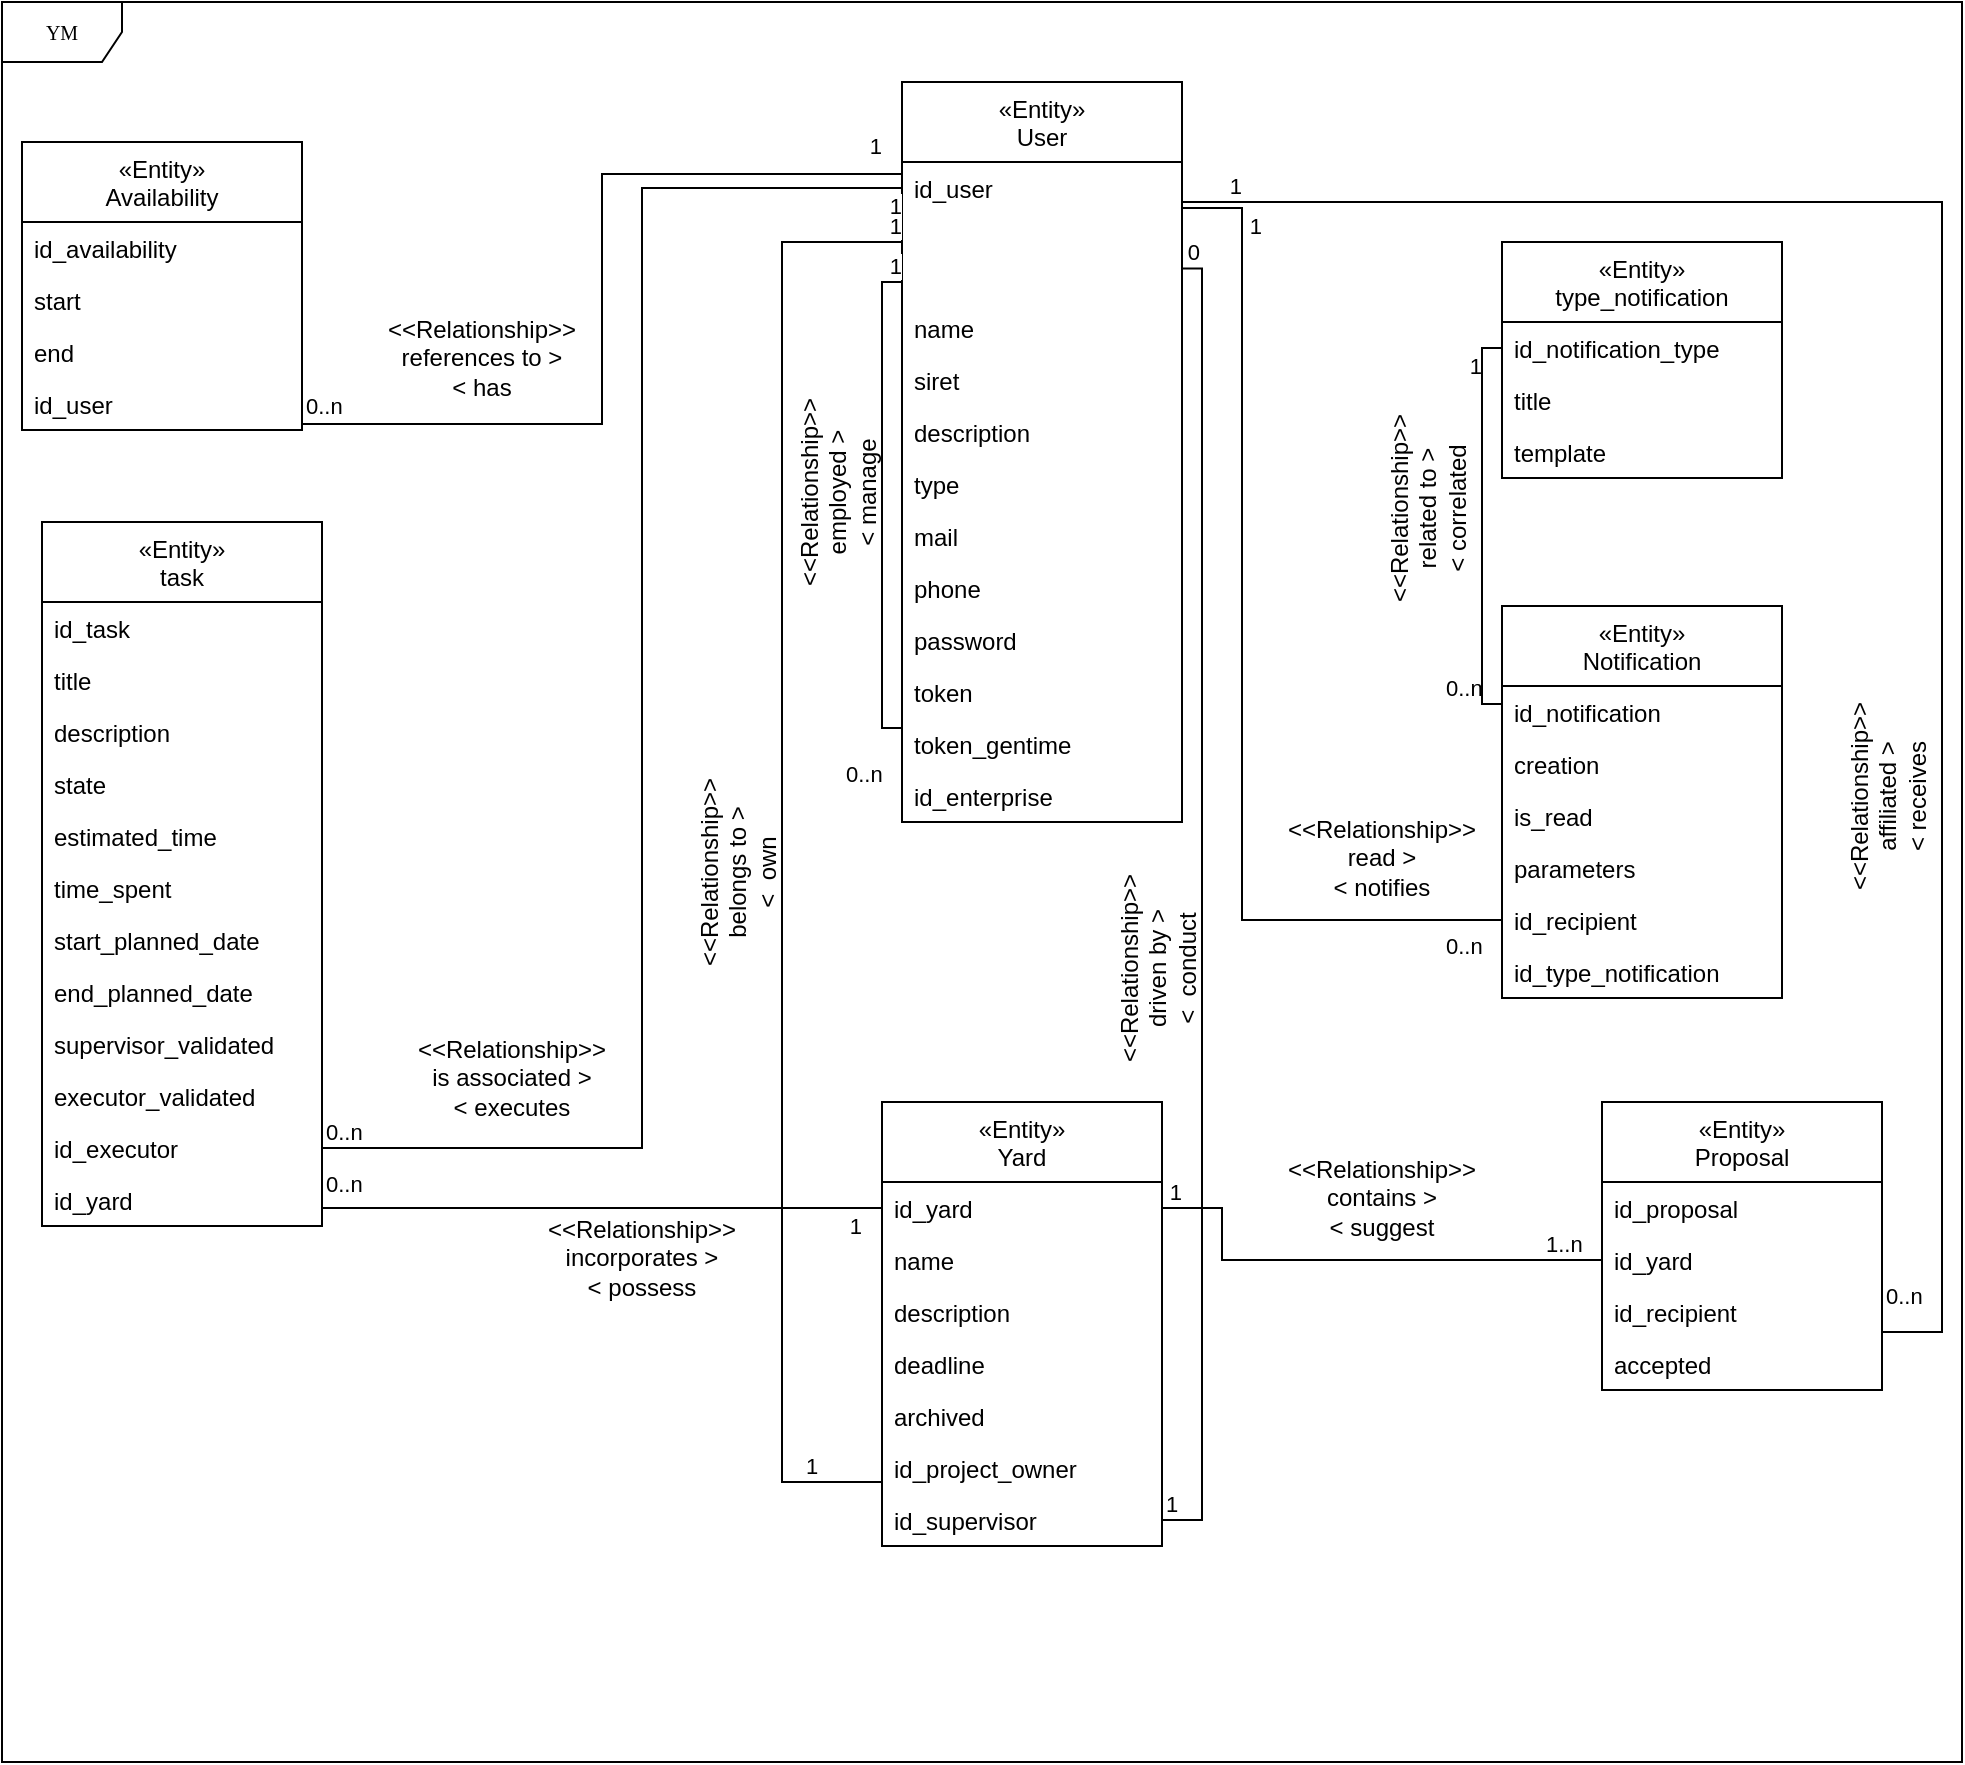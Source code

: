 <mxfile version="15.8.4" type="device"><diagram name="Page-1" id="c4acf3e9-155e-7222-9cf6-157b1a14988f"><mxGraphModel dx="2523" dy="913" grid="1" gridSize="10" guides="1" tooltips="1" connect="1" arrows="1" fold="1" page="1" pageScale="1" pageWidth="850" pageHeight="1100" background="none" math="0" shadow="0"><root><mxCell id="0"/><mxCell id="1" parent="0"/><mxCell id="17acba5748e5396b-1" value="YM" style="shape=umlFrame;whiteSpace=wrap;html=1;rounded=0;shadow=0;comic=0;labelBackgroundColor=none;strokeWidth=1;fontFamily=Verdana;fontSize=10;align=center;" parent="1" vertex="1"><mxGeometry x="-140" y="20" width="980" height="880" as="geometry"/></mxCell><mxCell id="6elX3wkmJNjf3PwQnbIX-5" value="«Entity»&#xA;User" style="swimlane;fontStyle=0;childLayout=stackLayout;horizontal=1;startSize=40;fillColor=none;horizontalStack=0;resizeParent=1;resizeParentMax=0;resizeLast=0;collapsible=1;marginBottom=0;" parent="1" vertex="1"><mxGeometry x="310" y="60" width="140" height="370" as="geometry"><mxRectangle x="350" y="750" width="70" height="26" as="alternateBounds"/></mxGeometry></mxCell><mxCell id="6elX3wkmJNjf3PwQnbIX-113" value="id_user" style="text;strokeColor=none;fillColor=none;align=left;verticalAlign=top;spacingLeft=4;spacingRight=4;overflow=hidden;rotatable=0;points=[[0,0.5],[1,0.5]];portConstraint=eastwest;" parent="6elX3wkmJNjf3PwQnbIX-5" vertex="1"><mxGeometry y="40" width="140" height="70" as="geometry"/></mxCell><mxCell id="6elX3wkmJNjf3PwQnbIX-7" value="name" style="text;strokeColor=none;fillColor=none;align=left;verticalAlign=top;spacingLeft=4;spacingRight=4;overflow=hidden;rotatable=0;points=[[0,0.5],[1,0.5]];portConstraint=eastwest;" parent="6elX3wkmJNjf3PwQnbIX-5" vertex="1"><mxGeometry y="110" width="140" height="26" as="geometry"/></mxCell><mxCell id="6elX3wkmJNjf3PwQnbIX-105" value="siret" style="text;strokeColor=none;fillColor=none;align=left;verticalAlign=top;spacingLeft=4;spacingRight=4;overflow=hidden;rotatable=0;points=[[0,0.5],[1,0.5]];portConstraint=eastwest;" parent="6elX3wkmJNjf3PwQnbIX-5" vertex="1"><mxGeometry y="136" width="140" height="26" as="geometry"/></mxCell><mxCell id="6elX3wkmJNjf3PwQnbIX-8" value="description" style="text;strokeColor=none;fillColor=none;align=left;verticalAlign=top;spacingLeft=4;spacingRight=4;overflow=hidden;rotatable=0;points=[[0,0.5],[1,0.5]];portConstraint=eastwest;" parent="6elX3wkmJNjf3PwQnbIX-5" vertex="1"><mxGeometry y="162" width="140" height="26" as="geometry"/></mxCell><mxCell id="6elX3wkmJNjf3PwQnbIX-10" value="type " style="text;strokeColor=none;fillColor=none;align=left;verticalAlign=top;spacingLeft=4;spacingRight=4;overflow=hidden;rotatable=0;points=[[0,0.5],[1,0.5]];portConstraint=eastwest;" parent="6elX3wkmJNjf3PwQnbIX-5" vertex="1"><mxGeometry y="188" width="140" height="26" as="geometry"/></mxCell><mxCell id="6elX3wkmJNjf3PwQnbIX-11" value="mail" style="text;strokeColor=none;fillColor=none;align=left;verticalAlign=top;spacingLeft=4;spacingRight=4;overflow=hidden;rotatable=0;points=[[0,0.5],[1,0.5]];portConstraint=eastwest;" parent="6elX3wkmJNjf3PwQnbIX-5" vertex="1"><mxGeometry y="214" width="140" height="26" as="geometry"/></mxCell><mxCell id="6elX3wkmJNjf3PwQnbIX-12" value="phone" style="text;strokeColor=none;fillColor=none;align=left;verticalAlign=top;spacingLeft=4;spacingRight=4;overflow=hidden;rotatable=0;points=[[0,0.5],[1,0.5]];portConstraint=eastwest;" parent="6elX3wkmJNjf3PwQnbIX-5" vertex="1"><mxGeometry y="240" width="140" height="26" as="geometry"/></mxCell><mxCell id="6elX3wkmJNjf3PwQnbIX-13" value="password" style="text;strokeColor=none;fillColor=none;align=left;verticalAlign=top;spacingLeft=4;spacingRight=4;overflow=hidden;rotatable=0;points=[[0,0.5],[1,0.5]];portConstraint=eastwest;" parent="6elX3wkmJNjf3PwQnbIX-5" vertex="1"><mxGeometry y="266" width="140" height="26" as="geometry"/></mxCell><mxCell id="6elX3wkmJNjf3PwQnbIX-14" value="token" style="text;strokeColor=none;fillColor=none;align=left;verticalAlign=top;spacingLeft=4;spacingRight=4;overflow=hidden;rotatable=0;points=[[0,0.5],[1,0.5]];portConstraint=eastwest;" parent="6elX3wkmJNjf3PwQnbIX-5" vertex="1"><mxGeometry y="292" width="140" height="26" as="geometry"/></mxCell><mxCell id="6elX3wkmJNjf3PwQnbIX-15" value="token_gentime" style="text;strokeColor=none;fillColor=none;align=left;verticalAlign=top;spacingLeft=4;spacingRight=4;overflow=hidden;rotatable=0;points=[[0,0.5],[1,0.5]];portConstraint=eastwest;" parent="6elX3wkmJNjf3PwQnbIX-5" vertex="1"><mxGeometry y="318" width="140" height="26" as="geometry"/></mxCell><mxCell id="6elX3wkmJNjf3PwQnbIX-16" value="id_enterprise" style="text;strokeColor=none;fillColor=none;align=left;verticalAlign=top;spacingLeft=4;spacingRight=4;overflow=hidden;rotatable=0;points=[[0,0.5],[1,0.5]];portConstraint=eastwest;" parent="6elX3wkmJNjf3PwQnbIX-5" vertex="1"><mxGeometry y="344" width="140" height="26" as="geometry"/></mxCell><mxCell id="6elX3wkmJNjf3PwQnbIX-110" value="" style="endArrow=none;html=1;edgeStyle=orthogonalEdgeStyle;rounded=0;exitX=0;exitY=0.5;exitDx=0;exitDy=0;" parent="6elX3wkmJNjf3PwQnbIX-5" source="6elX3wkmJNjf3PwQnbIX-16" target="6elX3wkmJNjf3PwQnbIX-113" edge="1"><mxGeometry relative="1" as="geometry"><mxPoint x="-80" y="370" as="sourcePoint"/><mxPoint x="2" y="70" as="targetPoint"/><Array as="points"><mxPoint y="323"/><mxPoint x="-10" y="323"/><mxPoint x="-10" y="100"/></Array></mxGeometry></mxCell><mxCell id="6elX3wkmJNjf3PwQnbIX-111" value="0..n" style="edgeLabel;resizable=0;html=1;align=left;verticalAlign=bottom;" parent="6elX3wkmJNjf3PwQnbIX-110" connectable="0" vertex="1"><mxGeometry x="-1" relative="1" as="geometry"><mxPoint x="-30" y="-3" as="offset"/></mxGeometry></mxCell><mxCell id="6elX3wkmJNjf3PwQnbIX-112" value="1" style="edgeLabel;resizable=0;html=1;align=right;verticalAlign=bottom;" parent="6elX3wkmJNjf3PwQnbIX-110" connectable="0" vertex="1"><mxGeometry x="1" relative="1" as="geometry"><mxPoint x="-10" y="-60" as="offset"/></mxGeometry></mxCell><mxCell id="6elX3wkmJNjf3PwQnbIX-26" value="«Entity»&#xA;type_notification" style="swimlane;fontStyle=0;childLayout=stackLayout;horizontal=1;startSize=40;fillColor=none;horizontalStack=0;resizeParent=1;resizeParentMax=0;resizeLast=0;collapsible=1;marginBottom=0;" parent="1" vertex="1"><mxGeometry x="610" y="140" width="140" height="118" as="geometry"><mxRectangle x="350" y="750" width="70" height="26" as="alternateBounds"/></mxGeometry></mxCell><mxCell id="6elX3wkmJNjf3PwQnbIX-27" value="id_notification_type" style="text;strokeColor=none;fillColor=none;align=left;verticalAlign=top;spacingLeft=4;spacingRight=4;overflow=hidden;rotatable=0;points=[[0,0.5],[1,0.5]];portConstraint=eastwest;" parent="6elX3wkmJNjf3PwQnbIX-26" vertex="1"><mxGeometry y="40" width="140" height="26" as="geometry"/></mxCell><mxCell id="6elX3wkmJNjf3PwQnbIX-28" value="title" style="text;strokeColor=none;fillColor=none;align=left;verticalAlign=top;spacingLeft=4;spacingRight=4;overflow=hidden;rotatable=0;points=[[0,0.5],[1,0.5]];portConstraint=eastwest;" parent="6elX3wkmJNjf3PwQnbIX-26" vertex="1"><mxGeometry y="66" width="140" height="26" as="geometry"/></mxCell><mxCell id="6elX3wkmJNjf3PwQnbIX-29" value="template" style="text;strokeColor=none;fillColor=none;align=left;verticalAlign=top;spacingLeft=4;spacingRight=4;overflow=hidden;rotatable=0;points=[[0,0.5],[1,0.5]];portConstraint=eastwest;" parent="6elX3wkmJNjf3PwQnbIX-26" vertex="1"><mxGeometry y="92" width="140" height="26" as="geometry"/></mxCell><mxCell id="6elX3wkmJNjf3PwQnbIX-37" value="«Entity»&#xA;Yard" style="swimlane;fontStyle=0;childLayout=stackLayout;horizontal=1;startSize=40;fillColor=none;horizontalStack=0;resizeParent=1;resizeParentMax=0;resizeLast=0;collapsible=1;marginBottom=0;" parent="1" vertex="1"><mxGeometry x="300" y="570" width="140" height="222" as="geometry"><mxRectangle x="350" y="750" width="70" height="26" as="alternateBounds"/></mxGeometry></mxCell><mxCell id="6elX3wkmJNjf3PwQnbIX-38" value="id_yard" style="text;strokeColor=none;fillColor=none;align=left;verticalAlign=top;spacingLeft=4;spacingRight=4;overflow=hidden;rotatable=0;points=[[0,0.5],[1,0.5]];portConstraint=eastwest;" parent="6elX3wkmJNjf3PwQnbIX-37" vertex="1"><mxGeometry y="40" width="140" height="26" as="geometry"/></mxCell><mxCell id="6elX3wkmJNjf3PwQnbIX-39" value="name" style="text;strokeColor=none;fillColor=none;align=left;verticalAlign=top;spacingLeft=4;spacingRight=4;overflow=hidden;rotatable=0;points=[[0,0.5],[1,0.5]];portConstraint=eastwest;" parent="6elX3wkmJNjf3PwQnbIX-37" vertex="1"><mxGeometry y="66" width="140" height="26" as="geometry"/></mxCell><mxCell id="6elX3wkmJNjf3PwQnbIX-40" value="description" style="text;strokeColor=none;fillColor=none;align=left;verticalAlign=top;spacingLeft=4;spacingRight=4;overflow=hidden;rotatable=0;points=[[0,0.5],[1,0.5]];portConstraint=eastwest;" parent="6elX3wkmJNjf3PwQnbIX-37" vertex="1"><mxGeometry y="92" width="140" height="26" as="geometry"/></mxCell><mxCell id="6elX3wkmJNjf3PwQnbIX-41" value="deadline" style="text;strokeColor=none;fillColor=none;align=left;verticalAlign=top;spacingLeft=4;spacingRight=4;overflow=hidden;rotatable=0;points=[[0,0.5],[1,0.5]];portConstraint=eastwest;" parent="6elX3wkmJNjf3PwQnbIX-37" vertex="1"><mxGeometry y="118" width="140" height="26" as="geometry"/></mxCell><mxCell id="6elX3wkmJNjf3PwQnbIX-42" value="archived" style="text;strokeColor=none;fillColor=none;align=left;verticalAlign=top;spacingLeft=4;spacingRight=4;overflow=hidden;rotatable=0;points=[[0,0.5],[1,0.5]];portConstraint=eastwest;" parent="6elX3wkmJNjf3PwQnbIX-37" vertex="1"><mxGeometry y="144" width="140" height="26" as="geometry"/></mxCell><mxCell id="6elX3wkmJNjf3PwQnbIX-43" value="id_project_owner" style="text;strokeColor=none;fillColor=none;align=left;verticalAlign=top;spacingLeft=4;spacingRight=4;overflow=hidden;rotatable=0;points=[[0,0.5],[1,0.5]];portConstraint=eastwest;" parent="6elX3wkmJNjf3PwQnbIX-37" vertex="1"><mxGeometry y="170" width="140" height="26" as="geometry"/></mxCell><mxCell id="6elX3wkmJNjf3PwQnbIX-44" value="id_supervisor" style="text;strokeColor=none;fillColor=none;align=left;verticalAlign=top;spacingLeft=4;spacingRight=4;overflow=hidden;rotatable=0;points=[[0,0.5],[1,0.5]];portConstraint=eastwest;" parent="6elX3wkmJNjf3PwQnbIX-37" vertex="1"><mxGeometry y="196" width="140" height="26" as="geometry"/></mxCell><mxCell id="6elX3wkmJNjf3PwQnbIX-48" value="«Entity»&#xA;Proposal" style="swimlane;fontStyle=0;childLayout=stackLayout;horizontal=1;startSize=40;fillColor=none;horizontalStack=0;resizeParent=1;resizeParentMax=0;resizeLast=0;collapsible=1;marginBottom=0;" parent="1" vertex="1"><mxGeometry x="660" y="570" width="140" height="144" as="geometry"><mxRectangle x="350" y="750" width="70" height="26" as="alternateBounds"/></mxGeometry></mxCell><mxCell id="6elX3wkmJNjf3PwQnbIX-49" value="id_proposal" style="text;strokeColor=none;fillColor=none;align=left;verticalAlign=top;spacingLeft=4;spacingRight=4;overflow=hidden;rotatable=0;points=[[0,0.5],[1,0.5]];portConstraint=eastwest;" parent="6elX3wkmJNjf3PwQnbIX-48" vertex="1"><mxGeometry y="40" width="140" height="26" as="geometry"/></mxCell><mxCell id="6elX3wkmJNjf3PwQnbIX-50" value="id_yard" style="text;strokeColor=none;fillColor=none;align=left;verticalAlign=top;spacingLeft=4;spacingRight=4;overflow=hidden;rotatable=0;points=[[0,0.5],[1,0.5]];portConstraint=eastwest;" parent="6elX3wkmJNjf3PwQnbIX-48" vertex="1"><mxGeometry y="66" width="140" height="26" as="geometry"/></mxCell><mxCell id="6elX3wkmJNjf3PwQnbIX-51" value="id_recipient" style="text;strokeColor=none;fillColor=none;align=left;verticalAlign=top;spacingLeft=4;spacingRight=4;overflow=hidden;rotatable=0;points=[[0,0.5],[1,0.5]];portConstraint=eastwest;" parent="6elX3wkmJNjf3PwQnbIX-48" vertex="1"><mxGeometry y="92" width="140" height="26" as="geometry"/></mxCell><mxCell id="6elX3wkmJNjf3PwQnbIX-52" value="accepted" style="text;strokeColor=none;fillColor=none;align=left;verticalAlign=top;spacingLeft=4;spacingRight=4;overflow=hidden;rotatable=0;points=[[0,0.5],[1,0.5]];portConstraint=eastwest;" parent="6elX3wkmJNjf3PwQnbIX-48" vertex="1"><mxGeometry y="118" width="140" height="26" as="geometry"/></mxCell><mxCell id="6elX3wkmJNjf3PwQnbIX-59" value="«Entity»&#xA;Notification" style="swimlane;fontStyle=0;childLayout=stackLayout;horizontal=1;startSize=40;fillColor=none;horizontalStack=0;resizeParent=1;resizeParentMax=0;resizeLast=0;collapsible=1;marginBottom=0;" parent="1" vertex="1"><mxGeometry x="610" y="322" width="140" height="196" as="geometry"><mxRectangle x="350" y="750" width="70" height="26" as="alternateBounds"/></mxGeometry></mxCell><mxCell id="6elX3wkmJNjf3PwQnbIX-60" value="id_notification" style="text;strokeColor=none;fillColor=none;align=left;verticalAlign=top;spacingLeft=4;spacingRight=4;overflow=hidden;rotatable=0;points=[[0,0.5],[1,0.5]];portConstraint=eastwest;" parent="6elX3wkmJNjf3PwQnbIX-59" vertex="1"><mxGeometry y="40" width="140" height="26" as="geometry"/></mxCell><mxCell id="6elX3wkmJNjf3PwQnbIX-61" value="creation" style="text;strokeColor=none;fillColor=none;align=left;verticalAlign=top;spacingLeft=4;spacingRight=4;overflow=hidden;rotatable=0;points=[[0,0.5],[1,0.5]];portConstraint=eastwest;" parent="6elX3wkmJNjf3PwQnbIX-59" vertex="1"><mxGeometry y="66" width="140" height="26" as="geometry"/></mxCell><mxCell id="6elX3wkmJNjf3PwQnbIX-62" value="is_read" style="text;strokeColor=none;fillColor=none;align=left;verticalAlign=top;spacingLeft=4;spacingRight=4;overflow=hidden;rotatable=0;points=[[0,0.5],[1,0.5]];portConstraint=eastwest;" parent="6elX3wkmJNjf3PwQnbIX-59" vertex="1"><mxGeometry y="92" width="140" height="26" as="geometry"/></mxCell><mxCell id="6elX3wkmJNjf3PwQnbIX-68" value="parameters" style="text;strokeColor=none;fillColor=none;align=left;verticalAlign=top;spacingLeft=4;spacingRight=4;overflow=hidden;rotatable=0;points=[[0,0.5],[1,0.5]];portConstraint=eastwest;" parent="6elX3wkmJNjf3PwQnbIX-59" vertex="1"><mxGeometry y="118" width="140" height="26" as="geometry"/></mxCell><mxCell id="6elX3wkmJNjf3PwQnbIX-63" value="id_recipient" style="text;strokeColor=none;fillColor=none;align=left;verticalAlign=top;spacingLeft=4;spacingRight=4;overflow=hidden;rotatable=0;points=[[0,0.5],[1,0.5]];portConstraint=eastwest;" parent="6elX3wkmJNjf3PwQnbIX-59" vertex="1"><mxGeometry y="144" width="140" height="26" as="geometry"/></mxCell><mxCell id="6elX3wkmJNjf3PwQnbIX-64" value="id_type_notification" style="text;strokeColor=none;fillColor=none;align=left;verticalAlign=top;spacingLeft=4;spacingRight=4;overflow=hidden;rotatable=0;points=[[0,0.5],[1,0.5]];portConstraint=eastwest;" parent="6elX3wkmJNjf3PwQnbIX-59" vertex="1"><mxGeometry y="170" width="140" height="26" as="geometry"/></mxCell><mxCell id="6elX3wkmJNjf3PwQnbIX-69" value="«Entity»&#xA;Availability" style="swimlane;fontStyle=0;childLayout=stackLayout;horizontal=1;startSize=40;fillColor=none;horizontalStack=0;resizeParent=1;resizeParentMax=0;resizeLast=0;collapsible=1;marginBottom=0;" parent="1" vertex="1"><mxGeometry x="-130" y="90" width="140" height="144" as="geometry"><mxRectangle x="350" y="750" width="70" height="26" as="alternateBounds"/></mxGeometry></mxCell><mxCell id="6elX3wkmJNjf3PwQnbIX-70" value="id_availability" style="text;strokeColor=none;fillColor=none;align=left;verticalAlign=top;spacingLeft=4;spacingRight=4;overflow=hidden;rotatable=0;points=[[0,0.5],[1,0.5]];portConstraint=eastwest;" parent="6elX3wkmJNjf3PwQnbIX-69" vertex="1"><mxGeometry y="40" width="140" height="26" as="geometry"/></mxCell><mxCell id="6elX3wkmJNjf3PwQnbIX-71" value="start" style="text;strokeColor=none;fillColor=none;align=left;verticalAlign=top;spacingLeft=4;spacingRight=4;overflow=hidden;rotatable=0;points=[[0,0.5],[1,0.5]];portConstraint=eastwest;" parent="6elX3wkmJNjf3PwQnbIX-69" vertex="1"><mxGeometry y="66" width="140" height="26" as="geometry"/></mxCell><mxCell id="6elX3wkmJNjf3PwQnbIX-72" value="end" style="text;strokeColor=none;fillColor=none;align=left;verticalAlign=top;spacingLeft=4;spacingRight=4;overflow=hidden;rotatable=0;points=[[0,0.5],[1,0.5]];portConstraint=eastwest;" parent="6elX3wkmJNjf3PwQnbIX-69" vertex="1"><mxGeometry y="92" width="140" height="26" as="geometry"/></mxCell><mxCell id="6elX3wkmJNjf3PwQnbIX-73" value="id_user" style="text;strokeColor=none;fillColor=none;align=left;verticalAlign=top;spacingLeft=4;spacingRight=4;overflow=hidden;rotatable=0;points=[[0,0.5],[1,0.5]];portConstraint=eastwest;" parent="6elX3wkmJNjf3PwQnbIX-69" vertex="1"><mxGeometry y="118" width="140" height="26" as="geometry"/></mxCell><mxCell id="6elX3wkmJNjf3PwQnbIX-74" value="«Entity»&#xA;task" style="swimlane;fontStyle=0;childLayout=stackLayout;horizontal=1;startSize=40;fillColor=none;horizontalStack=0;resizeParent=1;resizeParentMax=0;resizeLast=0;collapsible=1;marginBottom=0;" parent="1" vertex="1"><mxGeometry x="-120" y="280" width="140" height="352" as="geometry"><mxRectangle x="350" y="750" width="70" height="26" as="alternateBounds"/></mxGeometry></mxCell><mxCell id="6elX3wkmJNjf3PwQnbIX-75" value="id_task" style="text;strokeColor=none;fillColor=none;align=left;verticalAlign=top;spacingLeft=4;spacingRight=4;overflow=hidden;rotatable=0;points=[[0,0.5],[1,0.5]];portConstraint=eastwest;" parent="6elX3wkmJNjf3PwQnbIX-74" vertex="1"><mxGeometry y="40" width="140" height="26" as="geometry"/></mxCell><mxCell id="6elX3wkmJNjf3PwQnbIX-76" value="title" style="text;strokeColor=none;fillColor=none;align=left;verticalAlign=top;spacingLeft=4;spacingRight=4;overflow=hidden;rotatable=0;points=[[0,0.5],[1,0.5]];portConstraint=eastwest;" parent="6elX3wkmJNjf3PwQnbIX-74" vertex="1"><mxGeometry y="66" width="140" height="26" as="geometry"/></mxCell><mxCell id="6elX3wkmJNjf3PwQnbIX-77" value="description" style="text;strokeColor=none;fillColor=none;align=left;verticalAlign=top;spacingLeft=4;spacingRight=4;overflow=hidden;rotatable=0;points=[[0,0.5],[1,0.5]];portConstraint=eastwest;" parent="6elX3wkmJNjf3PwQnbIX-74" vertex="1"><mxGeometry y="92" width="140" height="26" as="geometry"/></mxCell><mxCell id="6elX3wkmJNjf3PwQnbIX-78" value="state" style="text;strokeColor=none;fillColor=none;align=left;verticalAlign=top;spacingLeft=4;spacingRight=4;overflow=hidden;rotatable=0;points=[[0,0.5],[1,0.5]];portConstraint=eastwest;" parent="6elX3wkmJNjf3PwQnbIX-74" vertex="1"><mxGeometry y="118" width="140" height="26" as="geometry"/></mxCell><mxCell id="6elX3wkmJNjf3PwQnbIX-79" value="estimated_time" style="text;strokeColor=none;fillColor=none;align=left;verticalAlign=top;spacingLeft=4;spacingRight=4;overflow=hidden;rotatable=0;points=[[0,0.5],[1,0.5]];portConstraint=eastwest;" parent="6elX3wkmJNjf3PwQnbIX-74" vertex="1"><mxGeometry y="144" width="140" height="26" as="geometry"/></mxCell><mxCell id="6elX3wkmJNjf3PwQnbIX-80" value="time_spent" style="text;strokeColor=none;fillColor=none;align=left;verticalAlign=top;spacingLeft=4;spacingRight=4;overflow=hidden;rotatable=0;points=[[0,0.5],[1,0.5]];portConstraint=eastwest;" parent="6elX3wkmJNjf3PwQnbIX-74" vertex="1"><mxGeometry y="170" width="140" height="26" as="geometry"/></mxCell><mxCell id="6elX3wkmJNjf3PwQnbIX-81" value="start_planned_date" style="text;strokeColor=none;fillColor=none;align=left;verticalAlign=top;spacingLeft=4;spacingRight=4;overflow=hidden;rotatable=0;points=[[0,0.5],[1,0.5]];portConstraint=eastwest;" parent="6elX3wkmJNjf3PwQnbIX-74" vertex="1"><mxGeometry y="196" width="140" height="26" as="geometry"/></mxCell><mxCell id="6elX3wkmJNjf3PwQnbIX-82" value="end_planned_date" style="text;strokeColor=none;fillColor=none;align=left;verticalAlign=top;spacingLeft=4;spacingRight=4;overflow=hidden;rotatable=0;points=[[0,0.5],[1,0.5]];portConstraint=eastwest;" parent="6elX3wkmJNjf3PwQnbIX-74" vertex="1"><mxGeometry y="222" width="140" height="26" as="geometry"/></mxCell><mxCell id="6elX3wkmJNjf3PwQnbIX-83" value="supervisor_validated" style="text;strokeColor=none;fillColor=none;align=left;verticalAlign=top;spacingLeft=4;spacingRight=4;overflow=hidden;rotatable=0;points=[[0,0.5],[1,0.5]];portConstraint=eastwest;" parent="6elX3wkmJNjf3PwQnbIX-74" vertex="1"><mxGeometry y="248" width="140" height="26" as="geometry"/></mxCell><mxCell id="6elX3wkmJNjf3PwQnbIX-84" value="executor_validated" style="text;strokeColor=none;fillColor=none;align=left;verticalAlign=top;spacingLeft=4;spacingRight=4;overflow=hidden;rotatable=0;points=[[0,0.5],[1,0.5]];portConstraint=eastwest;" parent="6elX3wkmJNjf3PwQnbIX-74" vertex="1"><mxGeometry y="274" width="140" height="26" as="geometry"/></mxCell><mxCell id="6elX3wkmJNjf3PwQnbIX-85" value="id_executor" style="text;strokeColor=none;fillColor=none;align=left;verticalAlign=top;spacingLeft=4;spacingRight=4;overflow=hidden;rotatable=0;points=[[0,0.5],[1,0.5]];portConstraint=eastwest;" parent="6elX3wkmJNjf3PwQnbIX-74" vertex="1"><mxGeometry y="300" width="140" height="26" as="geometry"/></mxCell><mxCell id="6elX3wkmJNjf3PwQnbIX-86" value="id_yard" style="text;strokeColor=none;fillColor=none;align=left;verticalAlign=top;spacingLeft=4;spacingRight=4;overflow=hidden;rotatable=0;points=[[0,0.5],[1,0.5]];portConstraint=eastwest;" parent="6elX3wkmJNjf3PwQnbIX-74" vertex="1"><mxGeometry y="326" width="140" height="26" as="geometry"/></mxCell><mxCell id="6elX3wkmJNjf3PwQnbIX-87" value="" style="endArrow=none;html=1;edgeStyle=orthogonalEdgeStyle;rounded=0;exitX=1;exitY=0.5;exitDx=0;exitDy=0;entryX=0;entryY=0.5;entryDx=0;entryDy=0;" parent="1" source="6elX3wkmJNjf3PwQnbIX-86" target="6elX3wkmJNjf3PwQnbIX-38" edge="1"><mxGeometry relative="1" as="geometry"><mxPoint x="280" y="790" as="sourcePoint"/><mxPoint x="300" y="450" as="targetPoint"/><Array as="points"><mxPoint x="20" y="623"/></Array></mxGeometry></mxCell><mxCell id="6elX3wkmJNjf3PwQnbIX-88" value="0..n" style="edgeLabel;resizable=0;html=1;align=left;verticalAlign=bottom;" parent="6elX3wkmJNjf3PwQnbIX-87" connectable="0" vertex="1"><mxGeometry x="-1" relative="1" as="geometry"/></mxCell><mxCell id="6elX3wkmJNjf3PwQnbIX-89" value="1" style="edgeLabel;resizable=0;html=1;align=right;verticalAlign=bottom;" parent="6elX3wkmJNjf3PwQnbIX-87" connectable="0" vertex="1"><mxGeometry x="1" relative="1" as="geometry"><mxPoint x="-10" y="17" as="offset"/></mxGeometry></mxCell><mxCell id="6elX3wkmJNjf3PwQnbIX-90" value="" style="endArrow=none;html=1;edgeStyle=orthogonalEdgeStyle;rounded=0;exitX=0;exitY=0.5;exitDx=0;exitDy=0;entryX=1;entryY=0.5;entryDx=0;entryDy=0;" parent="1" source="6elX3wkmJNjf3PwQnbIX-50" target="6elX3wkmJNjf3PwQnbIX-38" edge="1"><mxGeometry relative="1" as="geometry"><mxPoint x="230" y="520" as="sourcePoint"/><mxPoint x="390" y="520" as="targetPoint"/><Array as="points"><mxPoint x="470" y="649"/><mxPoint x="470" y="623"/></Array></mxGeometry></mxCell><mxCell id="6elX3wkmJNjf3PwQnbIX-91" value="1..n" style="edgeLabel;resizable=0;html=1;align=left;verticalAlign=bottom;" parent="6elX3wkmJNjf3PwQnbIX-90" connectable="0" vertex="1"><mxGeometry x="-1" relative="1" as="geometry"><mxPoint x="-30" as="offset"/></mxGeometry></mxCell><mxCell id="6elX3wkmJNjf3PwQnbIX-92" value="1" style="edgeLabel;resizable=0;html=1;align=right;verticalAlign=bottom;" parent="6elX3wkmJNjf3PwQnbIX-90" connectable="0" vertex="1"><mxGeometry x="1" relative="1" as="geometry"><mxPoint x="10" as="offset"/></mxGeometry></mxCell><mxCell id="6elX3wkmJNjf3PwQnbIX-93" value="" style="endArrow=none;html=1;edgeStyle=orthogonalEdgeStyle;rounded=0;exitX=1;exitY=0.5;exitDx=0;exitDy=0;entryX=1;entryY=0.5;entryDx=0;entryDy=0;" parent="1" source="6elX3wkmJNjf3PwQnbIX-51" edge="1"><mxGeometry relative="1" as="geometry"><mxPoint x="230" y="520" as="sourcePoint"/><mxPoint x="450" y="154" as="targetPoint"/><Array as="points"><mxPoint x="830" y="685"/><mxPoint x="830" y="120"/><mxPoint x="450" y="120"/></Array></mxGeometry></mxCell><mxCell id="6elX3wkmJNjf3PwQnbIX-94" value="0..n" style="edgeLabel;resizable=0;html=1;align=left;verticalAlign=bottom;" parent="6elX3wkmJNjf3PwQnbIX-93" connectable="0" vertex="1"><mxGeometry x="-1" relative="1" as="geometry"/></mxCell><mxCell id="6elX3wkmJNjf3PwQnbIX-95" value="1" style="edgeLabel;resizable=0;html=1;align=right;verticalAlign=bottom;" parent="6elX3wkmJNjf3PwQnbIX-93" connectable="0" vertex="1"><mxGeometry x="1" relative="1" as="geometry"><mxPoint x="30" y="-34" as="offset"/></mxGeometry></mxCell><mxCell id="6elX3wkmJNjf3PwQnbIX-96" value="" style="endArrow=none;html=1;edgeStyle=orthogonalEdgeStyle;rounded=0;exitX=0;exitY=0.5;exitDx=0;exitDy=0;entryX=1;entryY=0.5;entryDx=0;entryDy=0;" parent="1" source="6elX3wkmJNjf3PwQnbIX-63" target="6elX3wkmJNjf3PwQnbIX-113" edge="1"><mxGeometry relative="1" as="geometry"><mxPoint x="230" y="460" as="sourcePoint"/><mxPoint x="450" y="154" as="targetPoint"/><Array as="points"><mxPoint x="480" y="479"/><mxPoint x="480" y="123"/><mxPoint x="450" y="123"/></Array></mxGeometry></mxCell><mxCell id="6elX3wkmJNjf3PwQnbIX-97" value="0..n" style="edgeLabel;resizable=0;html=1;align=left;verticalAlign=bottom;" parent="6elX3wkmJNjf3PwQnbIX-96" connectable="0" vertex="1"><mxGeometry x="-1" relative="1" as="geometry"><mxPoint x="-30" y="21" as="offset"/></mxGeometry></mxCell><mxCell id="6elX3wkmJNjf3PwQnbIX-98" value="1" style="edgeLabel;resizable=0;html=1;align=right;verticalAlign=bottom;" parent="6elX3wkmJNjf3PwQnbIX-96" connectable="0" vertex="1"><mxGeometry x="1" relative="1" as="geometry"><mxPoint x="40" y="5" as="offset"/></mxGeometry></mxCell><mxCell id="6elX3wkmJNjf3PwQnbIX-99" value="" style="endArrow=none;html=1;edgeStyle=orthogonalEdgeStyle;rounded=0;exitX=0;exitY=0.25;exitDx=0;exitDy=0;entryX=0;entryY=0.5;entryDx=0;entryDy=0;" parent="1" source="6elX3wkmJNjf3PwQnbIX-59" target="6elX3wkmJNjf3PwQnbIX-27" edge="1"><mxGeometry relative="1" as="geometry"><mxPoint x="230" y="460" as="sourcePoint"/><mxPoint x="390" y="460" as="targetPoint"/></mxGeometry></mxCell><mxCell id="6elX3wkmJNjf3PwQnbIX-100" value="0..n" style="edgeLabel;resizable=0;html=1;align=left;verticalAlign=bottom;labelBackgroundColor=none;" parent="6elX3wkmJNjf3PwQnbIX-99" connectable="0" vertex="1"><mxGeometry x="-1" relative="1" as="geometry"><mxPoint x="-30" as="offset"/></mxGeometry></mxCell><mxCell id="6elX3wkmJNjf3PwQnbIX-101" value="1" style="edgeLabel;resizable=0;html=1;align=right;verticalAlign=bottom;labelBackgroundColor=none;" parent="6elX3wkmJNjf3PwQnbIX-99" connectable="0" vertex="1"><mxGeometry x="1" relative="1" as="geometry"><mxPoint x="-10" y="17" as="offset"/></mxGeometry></mxCell><mxCell id="6elX3wkmJNjf3PwQnbIX-102" value="" style="endArrow=none;html=1;edgeStyle=orthogonalEdgeStyle;rounded=0;exitX=1;exitY=0.5;exitDx=0;exitDy=0;entryX=0;entryY=0.5;entryDx=0;entryDy=0;" parent="1" source="6elX3wkmJNjf3PwQnbIX-85" edge="1"><mxGeometry relative="1" as="geometry"><mxPoint x="230" y="460" as="sourcePoint"/><mxPoint x="310" y="154" as="targetPoint"/><Array as="points"><mxPoint x="180" y="593"/><mxPoint x="180" y="113"/><mxPoint x="310" y="113"/></Array></mxGeometry></mxCell><mxCell id="6elX3wkmJNjf3PwQnbIX-103" value="0..n" style="edgeLabel;resizable=0;html=1;align=left;verticalAlign=bottom;" parent="6elX3wkmJNjf3PwQnbIX-102" connectable="0" vertex="1"><mxGeometry x="-1" relative="1" as="geometry"/></mxCell><mxCell id="6elX3wkmJNjf3PwQnbIX-104" value="1" style="edgeLabel;resizable=0;html=1;align=right;verticalAlign=bottom;" parent="6elX3wkmJNjf3PwQnbIX-102" connectable="0" vertex="1"><mxGeometry x="1" relative="1" as="geometry"><mxPoint y="6" as="offset"/></mxGeometry></mxCell><mxCell id="6elX3wkmJNjf3PwQnbIX-107" value="" style="endArrow=none;html=1;edgeStyle=orthogonalEdgeStyle;rounded=0;exitX=1;exitY=0.5;exitDx=0;exitDy=0;" parent="1" source="6elX3wkmJNjf3PwQnbIX-73" edge="1"><mxGeometry relative="1" as="geometry"><mxPoint x="200" y="440" as="sourcePoint"/><mxPoint x="310" y="136" as="targetPoint"/><Array as="points"><mxPoint x="10" y="231"/><mxPoint x="160" y="231"/><mxPoint x="160" y="106"/><mxPoint x="310" y="106"/></Array></mxGeometry></mxCell><mxCell id="6elX3wkmJNjf3PwQnbIX-108" value="0..n" style="edgeLabel;resizable=0;html=1;align=left;verticalAlign=bottom;" parent="6elX3wkmJNjf3PwQnbIX-107" connectable="0" vertex="1"><mxGeometry x="-1" relative="1" as="geometry"><mxPoint y="9" as="offset"/></mxGeometry></mxCell><mxCell id="6elX3wkmJNjf3PwQnbIX-109" value="1" style="edgeLabel;resizable=0;html=1;align=right;verticalAlign=bottom;" parent="6elX3wkmJNjf3PwQnbIX-107" connectable="0" vertex="1"><mxGeometry x="1" relative="1" as="geometry"><mxPoint y="-6" as="offset"/></mxGeometry></mxCell><mxCell id="6elX3wkmJNjf3PwQnbIX-118" value="&lt;div&gt;&amp;lt;&amp;lt;Relationship&amp;gt;&amp;gt;&lt;br&gt;&lt;/div&gt;&lt;div&gt;is associated &amp;gt;&lt;/div&gt;&lt;div&gt;&amp;lt; executes&lt;/div&gt;&lt;div&gt;&lt;br&gt;&lt;/div&gt;" style="text;html=1;strokeColor=none;fillColor=none;align=center;verticalAlign=middle;whiteSpace=wrap;rounded=0;labelBackgroundColor=none;rotation=0;" parent="1" vertex="1"><mxGeometry x="30" y="550" width="170" height="30" as="geometry"/></mxCell><mxCell id="6elX3wkmJNjf3PwQnbIX-120" value="&lt;div&gt;&amp;lt;&amp;lt;Relationship&amp;gt;&amp;gt;&lt;br&gt;&lt;/div&gt;&lt;div&gt;incorporates &amp;gt;&lt;/div&gt;&lt;div&gt;&amp;lt; possess &lt;br&gt;&lt;/div&gt;&lt;div&gt;&lt;br&gt;&lt;/div&gt;" style="text;html=1;strokeColor=none;fillColor=none;align=center;verticalAlign=middle;whiteSpace=wrap;rounded=0;labelBackgroundColor=none;rotation=0;" parent="1" vertex="1"><mxGeometry x="120" y="640" width="120" height="30" as="geometry"/></mxCell><mxCell id="6elX3wkmJNjf3PwQnbIX-121" value="&lt;div&gt;&amp;lt;&amp;lt;Relationship&amp;gt;&amp;gt;&lt;br&gt;&lt;/div&gt;&lt;div&gt;contains &amp;gt;&lt;/div&gt;&lt;div&gt;&amp;lt; suggest &lt;br&gt;&lt;/div&gt;&lt;div&gt;&lt;br&gt;&lt;/div&gt;" style="text;html=1;strokeColor=none;fillColor=none;align=center;verticalAlign=middle;whiteSpace=wrap;rounded=0;labelBackgroundColor=none;rotation=0;" parent="1" vertex="1"><mxGeometry x="490" y="610" width="120" height="30" as="geometry"/></mxCell><mxCell id="6elX3wkmJNjf3PwQnbIX-122" value="&lt;div&gt;&amp;lt;&amp;lt;Relationship&amp;gt;&amp;gt;&lt;br&gt;&lt;/div&gt;&lt;div&gt;affiliated &amp;gt;&lt;/div&gt;&lt;div&gt;&amp;lt; receives&lt;br&gt;&lt;/div&gt;&lt;div&gt;&lt;br&gt;&lt;/div&gt;" style="text;html=1;strokeColor=none;fillColor=none;align=center;verticalAlign=middle;whiteSpace=wrap;rounded=0;labelBackgroundColor=none;rotation=-90;" parent="1" vertex="1"><mxGeometry x="750" y="402" width="120" height="30" as="geometry"/></mxCell><mxCell id="6elX3wkmJNjf3PwQnbIX-123" value="&lt;div&gt;&amp;lt;&amp;lt;Relationship&amp;gt;&amp;gt;&lt;br&gt;&lt;/div&gt;&lt;div&gt;related to &amp;gt;&lt;/div&gt;&lt;div&gt;&amp;lt; correlated&lt;br&gt;&lt;/div&gt;&lt;div&gt;&lt;br&gt;&lt;/div&gt;" style="text;html=1;strokeColor=none;fillColor=none;align=center;verticalAlign=middle;whiteSpace=wrap;rounded=0;labelBackgroundColor=none;rotation=-90;" parent="1" vertex="1"><mxGeometry x="520" y="258" width="120" height="30" as="geometry"/></mxCell><mxCell id="6elX3wkmJNjf3PwQnbIX-124" value="&lt;div&gt;&amp;lt;&amp;lt;Relationship&amp;gt;&amp;gt;&lt;br&gt;&lt;/div&gt;&lt;div&gt;read &amp;gt;&lt;/div&gt;&lt;div&gt;&amp;lt; notifies&lt;br&gt;&lt;/div&gt;&lt;div&gt;&lt;br&gt;&lt;/div&gt;" style="text;html=1;strokeColor=none;fillColor=none;align=center;verticalAlign=middle;whiteSpace=wrap;rounded=0;labelBackgroundColor=none;rotation=0;" parent="1" vertex="1"><mxGeometry x="490" y="440" width="120" height="30" as="geometry"/></mxCell><mxCell id="6elX3wkmJNjf3PwQnbIX-125" value="&lt;div&gt;&amp;lt;&amp;lt;Relationship&amp;gt;&amp;gt;&lt;br&gt;&lt;/div&gt;&lt;div&gt;references to &amp;gt;&lt;/div&gt;&lt;div&gt;&amp;lt; has&lt;br&gt;&lt;/div&gt;&lt;div&gt;&lt;br&gt;&lt;/div&gt;" style="text;html=1;strokeColor=none;fillColor=none;align=center;verticalAlign=middle;whiteSpace=wrap;rounded=0;labelBackgroundColor=none;rotation=0;" parent="1" vertex="1"><mxGeometry x="40" y="190" width="120" height="30" as="geometry"/></mxCell><mxCell id="6elX3wkmJNjf3PwQnbIX-129" value="&lt;div&gt;&amp;lt;&amp;lt;Relationship&amp;gt;&amp;gt;&lt;br&gt;&lt;/div&gt;&lt;div&gt;employed &amp;gt;&lt;/div&gt;&lt;div&gt;&amp;lt; manage&lt;/div&gt;&lt;div&gt;&lt;br&gt;&lt;/div&gt;" style="text;html=1;strokeColor=none;fillColor=none;align=center;verticalAlign=middle;whiteSpace=wrap;rounded=0;labelBackgroundColor=none;rotation=-90;" parent="1" vertex="1"><mxGeometry x="200" y="250" width="170" height="30" as="geometry"/></mxCell><mxCell id="pOinG8UAFIAHZtay1kra-1" value="" style="endArrow=none;html=1;edgeStyle=orthogonalEdgeStyle;rounded=0;exitX=0;exitY=0.5;exitDx=0;exitDy=0;" edge="1" parent="1" source="6elX3wkmJNjf3PwQnbIX-43"><mxGeometry relative="1" as="geometry"><mxPoint x="270" y="767.61" as="sourcePoint"/><mxPoint x="310" y="140" as="targetPoint"/><Array as="points"><mxPoint x="300" y="760"/><mxPoint x="250" y="760"/><mxPoint x="250" y="140"/></Array></mxGeometry></mxCell><mxCell id="pOinG8UAFIAHZtay1kra-2" value="1" style="edgeLabel;resizable=0;html=1;align=left;verticalAlign=bottom;" connectable="0" vertex="1" parent="pOinG8UAFIAHZtay1kra-1"><mxGeometry x="-1" relative="1" as="geometry"><mxPoint x="-40" y="7" as="offset"/></mxGeometry></mxCell><mxCell id="pOinG8UAFIAHZtay1kra-3" value="1" style="edgeLabel;resizable=0;html=1;align=right;verticalAlign=bottom;" connectable="0" vertex="1" parent="pOinG8UAFIAHZtay1kra-1"><mxGeometry x="1" relative="1" as="geometry"><mxPoint as="offset"/></mxGeometry></mxCell><mxCell id="pOinG8UAFIAHZtay1kra-4" value="" style="endArrow=none;html=1;edgeStyle=orthogonalEdgeStyle;rounded=0;exitX=1;exitY=0.5;exitDx=0;exitDy=0;entryX=1.003;entryY=0.761;entryDx=0;entryDy=0;entryPerimeter=0;" edge="1" parent="1" source="6elX3wkmJNjf3PwQnbIX-44" target="6elX3wkmJNjf3PwQnbIX-113"><mxGeometry relative="1" as="geometry"><mxPoint x="380" y="570" as="sourcePoint"/><mxPoint x="540" y="570" as="targetPoint"/><Array as="points"><mxPoint x="460" y="779"/><mxPoint x="460" y="153"/></Array></mxGeometry></mxCell><mxCell id="pOinG8UAFIAHZtay1kra-5" value="1" style="edgeLabel;resizable=0;html=1;align=left;verticalAlign=bottom;" connectable="0" vertex="1" parent="pOinG8UAFIAHZtay1kra-4"><mxGeometry x="-1" relative="1" as="geometry"/></mxCell><mxCell id="pOinG8UAFIAHZtay1kra-6" value="0" style="edgeLabel;resizable=0;html=1;align=right;verticalAlign=bottom;" connectable="0" vertex="1" parent="pOinG8UAFIAHZtay1kra-4"><mxGeometry x="1" relative="1" as="geometry"><mxPoint x="9" as="offset"/></mxGeometry></mxCell><mxCell id="pOinG8UAFIAHZtay1kra-7" value="&lt;div&gt;&amp;lt;&amp;lt;Relationship&amp;gt;&amp;gt;&lt;br&gt;&lt;/div&gt;&lt;div&gt;belongs to &amp;gt;&lt;/div&gt;&lt;div&gt;&amp;lt;&amp;nbsp; own&lt;br&gt;&lt;/div&gt;&lt;div&gt;&lt;br&gt;&lt;/div&gt;" style="text;html=1;strokeColor=none;fillColor=none;align=center;verticalAlign=middle;whiteSpace=wrap;rounded=0;labelBackgroundColor=none;rotation=-90;" vertex="1" parent="1"><mxGeometry x="150" y="440" width="170" height="30" as="geometry"/></mxCell><mxCell id="pOinG8UAFIAHZtay1kra-11" value="&lt;div&gt;&amp;lt;&amp;lt;Relationship&amp;gt;&amp;gt;&lt;br&gt;&lt;/div&gt;&lt;div&gt;driven by &amp;gt;&lt;/div&gt;&lt;div&gt;&amp;lt;&amp;nbsp; conduct&lt;br&gt;&lt;/div&gt;&lt;div&gt;&lt;br&gt;&lt;/div&gt;" style="text;html=1;strokeColor=none;fillColor=none;align=center;verticalAlign=middle;whiteSpace=wrap;rounded=0;labelBackgroundColor=none;rotation=-90;" vertex="1" parent="1"><mxGeometry x="360" y="488" width="170" height="30" as="geometry"/></mxCell></root></mxGraphModel></diagram></mxfile>